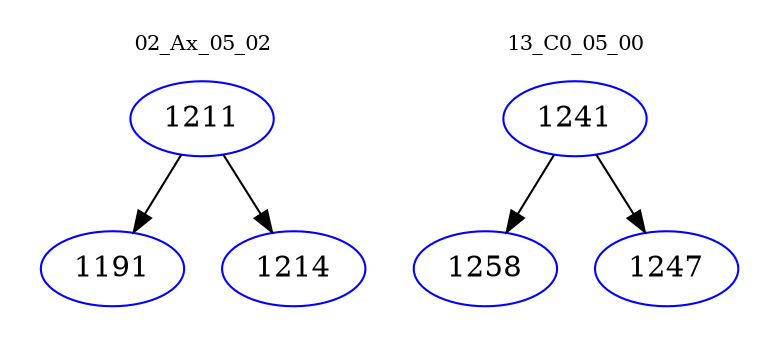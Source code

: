 digraph{
subgraph cluster_0 {
color = white
label = "02_Ax_05_02";
fontsize=10;
T0_1211 [label="1211", color="blue"]
T0_1211 -> T0_1191 [color="black"]
T0_1191 [label="1191", color="blue"]
T0_1211 -> T0_1214 [color="black"]
T0_1214 [label="1214", color="blue"]
}
subgraph cluster_1 {
color = white
label = "13_C0_05_00";
fontsize=10;
T1_1241 [label="1241", color="blue"]
T1_1241 -> T1_1258 [color="black"]
T1_1258 [label="1258", color="blue"]
T1_1241 -> T1_1247 [color="black"]
T1_1247 [label="1247", color="blue"]
}
}
